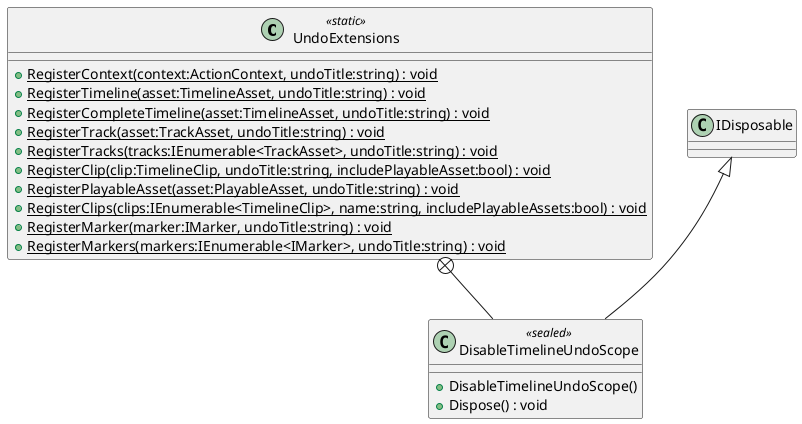@startuml
class UndoExtensions <<static>> {
    + {static} RegisterContext(context:ActionContext, undoTitle:string) : void
    + {static} RegisterTimeline(asset:TimelineAsset, undoTitle:string) : void
    + {static} RegisterCompleteTimeline(asset:TimelineAsset, undoTitle:string) : void
    + {static} RegisterTrack(asset:TrackAsset, undoTitle:string) : void
    + {static} RegisterTracks(tracks:IEnumerable<TrackAsset>, undoTitle:string) : void
    + {static} RegisterClip(clip:TimelineClip, undoTitle:string, includePlayableAsset:bool) : void
    + {static} RegisterPlayableAsset(asset:PlayableAsset, undoTitle:string) : void
    + {static} RegisterClips(clips:IEnumerable<TimelineClip>, name:string, includePlayableAssets:bool) : void
    + {static} RegisterMarker(marker:IMarker, undoTitle:string) : void
    + {static} RegisterMarkers(markers:IEnumerable<IMarker>, undoTitle:string) : void
}
class DisableTimelineUndoScope <<sealed>> {
    + DisableTimelineUndoScope()
    + Dispose() : void
}
UndoExtensions +-- DisableTimelineUndoScope
IDisposable <|-- DisableTimelineUndoScope
@enduml
